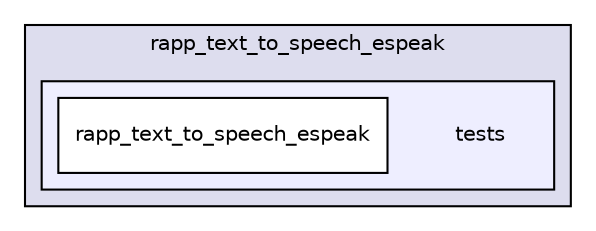 digraph "/home/travis/rapp_temp/rapp-platform/rapp_text_to_speech_espeak/tests" {
  compound=true
  node [ fontsize="10", fontname="Helvetica"];
  edge [ labelfontsize="10", labelfontname="Helvetica"];
  subgraph clusterdir_f014572043165c665d1ec1131814dd4c {
    graph [ bgcolor="#ddddee", pencolor="black", label="rapp_text_to_speech_espeak" fontname="Helvetica", fontsize="10", URL="dir_f014572043165c665d1ec1131814dd4c.html"]
  subgraph clusterdir_c6db8e8c9b35b798233d4eca34a9c68c {
    graph [ bgcolor="#eeeeff", pencolor="black", label="" URL="dir_c6db8e8c9b35b798233d4eca34a9c68c.html"];
    dir_c6db8e8c9b35b798233d4eca34a9c68c [shape=plaintext label="tests"];
    dir_68243a52dcdcb4a6d11224bc1fba9439 [shape=box label="rapp_text_to_speech_espeak" color="black" fillcolor="white" style="filled" URL="dir_68243a52dcdcb4a6d11224bc1fba9439.html"];
  }
  }
}
